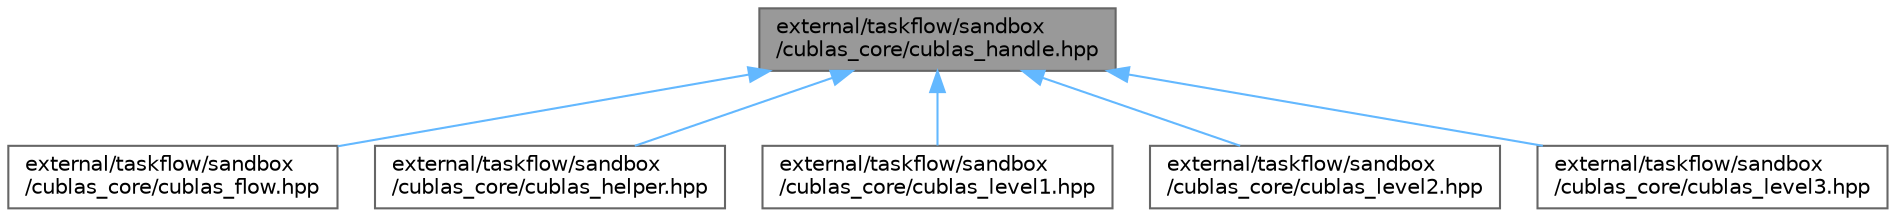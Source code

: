 digraph "external/taskflow/sandbox/cublas_core/cublas_handle.hpp"
{
 // LATEX_PDF_SIZE
  bgcolor="transparent";
  edge [fontname=Helvetica,fontsize=10,labelfontname=Helvetica,labelfontsize=10];
  node [fontname=Helvetica,fontsize=10,shape=box,height=0.2,width=0.4];
  Node1 [id="Node000001",label="external/taskflow/sandbox\l/cublas_core/cublas_handle.hpp",height=0.2,width=0.4,color="gray40", fillcolor="grey60", style="filled", fontcolor="black",tooltip=" "];
  Node1 -> Node2 [id="edge1_Node000001_Node000002",dir="back",color="steelblue1",style="solid",tooltip=" "];
  Node2 [id="Node000002",label="external/taskflow/sandbox\l/cublas_core/cublas_flow.hpp",height=0.2,width=0.4,color="grey40", fillcolor="white", style="filled",URL="$cublas__flow_8hpp.html",tooltip="cublasFlowCapturer include file"];
  Node1 -> Node3 [id="edge2_Node000001_Node000003",dir="back",color="steelblue1",style="solid",tooltip=" "];
  Node3 [id="Node000003",label="external/taskflow/sandbox\l/cublas_core/cublas_helper.hpp",height=0.2,width=0.4,color="grey40", fillcolor="white", style="filled",URL="$cublas__helper_8hpp.html",tooltip=" "];
  Node1 -> Node4 [id="edge3_Node000001_Node000004",dir="back",color="steelblue1",style="solid",tooltip=" "];
  Node4 [id="Node000004",label="external/taskflow/sandbox\l/cublas_core/cublas_level1.hpp",height=0.2,width=0.4,color="grey40", fillcolor="white", style="filled",URL="$cublas__level1_8hpp.html",tooltip=" "];
  Node1 -> Node5 [id="edge4_Node000001_Node000005",dir="back",color="steelblue1",style="solid",tooltip=" "];
  Node5 [id="Node000005",label="external/taskflow/sandbox\l/cublas_core/cublas_level2.hpp",height=0.2,width=0.4,color="grey40", fillcolor="white", style="filled",URL="$cublas__level2_8hpp.html",tooltip=" "];
  Node1 -> Node6 [id="edge5_Node000001_Node000006",dir="back",color="steelblue1",style="solid",tooltip=" "];
  Node6 [id="Node000006",label="external/taskflow/sandbox\l/cublas_core/cublas_level3.hpp",height=0.2,width=0.4,color="grey40", fillcolor="white", style="filled",URL="$cublas__level3_8hpp.html",tooltip=" "];
}
